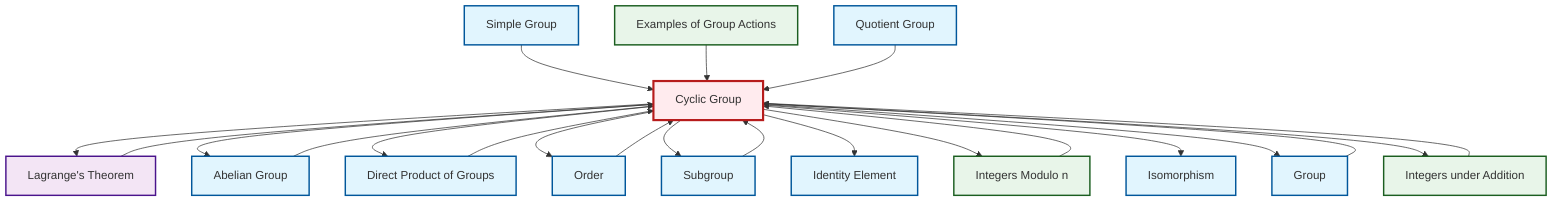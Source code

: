 graph TD
    classDef definition fill:#e1f5fe,stroke:#01579b,stroke-width:2px
    classDef theorem fill:#f3e5f5,stroke:#4a148c,stroke-width:2px
    classDef axiom fill:#fff3e0,stroke:#e65100,stroke-width:2px
    classDef example fill:#e8f5e9,stroke:#1b5e20,stroke-width:2px
    classDef current fill:#ffebee,stroke:#b71c1c,stroke-width:3px
    ex-group-action-examples["Examples of Group Actions"]:::example
    def-group["Group"]:::definition
    def-quotient-group["Quotient Group"]:::definition
    def-abelian-group["Abelian Group"]:::definition
    def-isomorphism["Isomorphism"]:::definition
    ex-integers-addition["Integers under Addition"]:::example
    def-order["Order"]:::definition
    def-cyclic-group["Cyclic Group"]:::definition
    def-subgroup["Subgroup"]:::definition
    thm-lagrange["Lagrange's Theorem"]:::theorem
    def-simple-group["Simple Group"]:::definition
    def-direct-product["Direct Product of Groups"]:::definition
    def-identity-element["Identity Element"]:::definition
    ex-quotient-integers-mod-n["Integers Modulo n"]:::example
    def-abelian-group --> def-cyclic-group
    def-simple-group --> def-cyclic-group
    def-subgroup --> def-cyclic-group
    ex-quotient-integers-mod-n --> def-cyclic-group
    def-cyclic-group --> thm-lagrange
    def-cyclic-group --> def-abelian-group
    def-group --> def-cyclic-group
    def-cyclic-group --> def-direct-product
    def-cyclic-group --> def-order
    def-cyclic-group --> def-subgroup
    def-cyclic-group --> def-identity-element
    def-direct-product --> def-cyclic-group
    def-order --> def-cyclic-group
    thm-lagrange --> def-cyclic-group
    def-cyclic-group --> ex-quotient-integers-mod-n
    ex-group-action-examples --> def-cyclic-group
    def-cyclic-group --> def-isomorphism
    def-cyclic-group --> def-group
    def-cyclic-group --> ex-integers-addition
    ex-integers-addition --> def-cyclic-group
    def-quotient-group --> def-cyclic-group
    class def-cyclic-group current